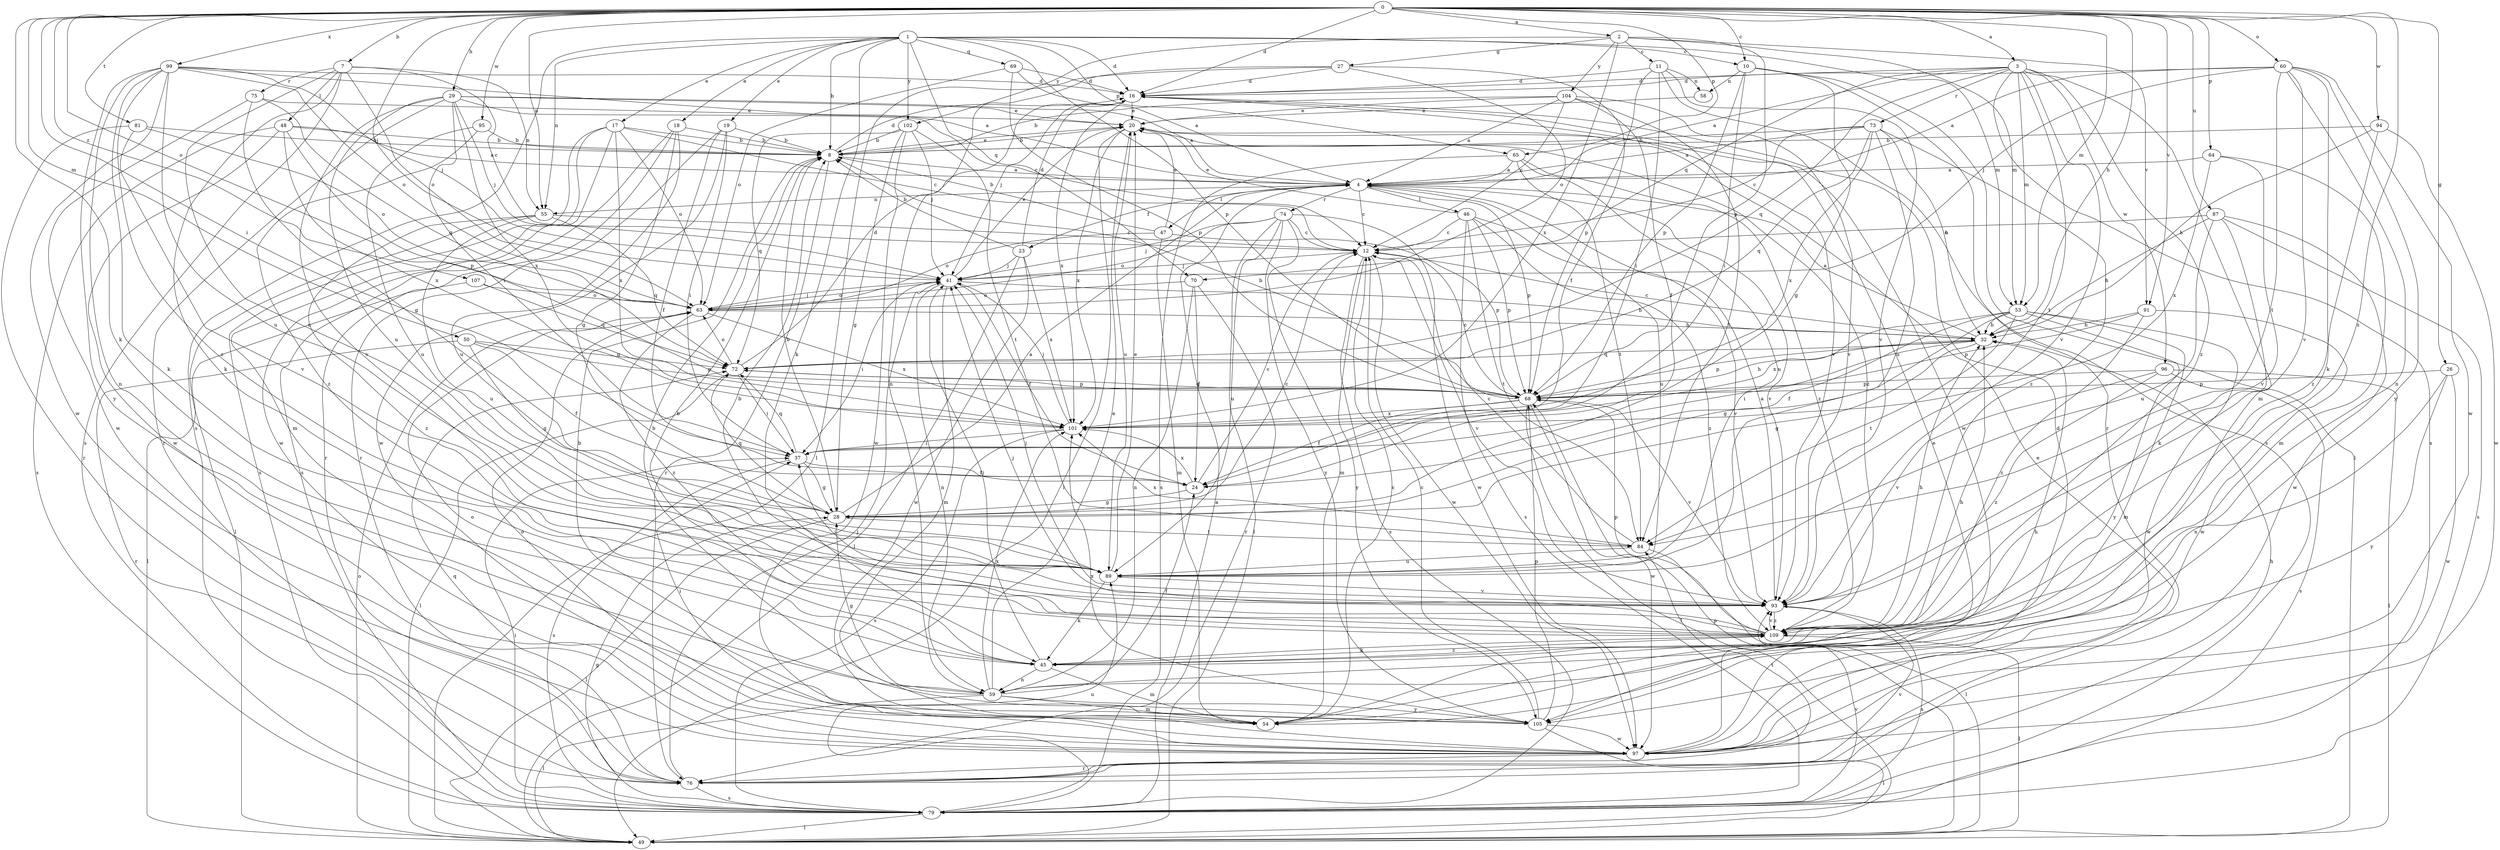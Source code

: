 strict digraph  {
0;
1;
2;
3;
4;
7;
8;
10;
11;
12;
16;
17;
18;
19;
20;
23;
24;
26;
27;
28;
29;
32;
37;
41;
45;
46;
47;
48;
49;
50;
53;
54;
55;
58;
59;
60;
63;
64;
65;
68;
69;
70;
72;
73;
74;
75;
76;
79;
81;
84;
87;
89;
91;
93;
94;
95;
96;
97;
99;
101;
102;
104;
105;
107;
109;
0 -> 2  [label=a];
0 -> 3  [label=a];
0 -> 7  [label=b];
0 -> 10  [label=c];
0 -> 16  [label=d];
0 -> 26  [label=g];
0 -> 29  [label=h];
0 -> 32  [label=h];
0 -> 37  [label=i];
0 -> 41  [label=j];
0 -> 45  [label=k];
0 -> 50  [label=m];
0 -> 53  [label=m];
0 -> 55  [label=n];
0 -> 60  [label=o];
0 -> 63  [label=o];
0 -> 64  [label=p];
0 -> 65  [label=p];
0 -> 81  [label=t];
0 -> 87  [label=u];
0 -> 91  [label=v];
0 -> 94  [label=w];
0 -> 95  [label=w];
0 -> 99  [label=x];
0 -> 107  [label=z];
0 -> 109  [label=z];
1 -> 8  [label=b];
1 -> 10  [label=c];
1 -> 16  [label=d];
1 -> 17  [label=e];
1 -> 18  [label=e];
1 -> 19  [label=e];
1 -> 45  [label=k];
1 -> 53  [label=m];
1 -> 55  [label=n];
1 -> 65  [label=p];
1 -> 68  [label=p];
1 -> 69  [label=q];
1 -> 70  [label=q];
1 -> 79  [label=s];
1 -> 102  [label=y];
2 -> 11  [label=c];
2 -> 27  [label=g];
2 -> 53  [label=m];
2 -> 68  [label=p];
2 -> 91  [label=v];
2 -> 101  [label=x];
2 -> 102  [label=y];
2 -> 104  [label=y];
3 -> 4  [label=a];
3 -> 16  [label=d];
3 -> 53  [label=m];
3 -> 54  [label=m];
3 -> 70  [label=q];
3 -> 72  [label=q];
3 -> 73  [label=r];
3 -> 79  [label=s];
3 -> 84  [label=t];
3 -> 93  [label=v];
3 -> 96  [label=w];
3 -> 109  [label=z];
4 -> 12  [label=c];
4 -> 23  [label=f];
4 -> 46  [label=l];
4 -> 47  [label=l];
4 -> 55  [label=n];
4 -> 68  [label=p];
4 -> 74  [label=r];
4 -> 89  [label=u];
4 -> 93  [label=v];
7 -> 12  [label=c];
7 -> 45  [label=k];
7 -> 48  [label=l];
7 -> 55  [label=n];
7 -> 63  [label=o];
7 -> 75  [label=r];
7 -> 79  [label=s];
7 -> 89  [label=u];
8 -> 4  [label=a];
8 -> 16  [label=d];
8 -> 20  [label=e];
8 -> 76  [label=r];
10 -> 28  [label=g];
10 -> 37  [label=i];
10 -> 49  [label=l];
10 -> 58  [label=n];
10 -> 68  [label=p];
10 -> 76  [label=r];
11 -> 16  [label=d];
11 -> 37  [label=i];
11 -> 58  [label=n];
11 -> 68  [label=p];
11 -> 79  [label=s];
11 -> 93  [label=v];
12 -> 41  [label=j];
12 -> 79  [label=s];
12 -> 93  [label=v];
12 -> 97  [label=w];
12 -> 105  [label=y];
16 -> 20  [label=e];
16 -> 41  [label=j];
16 -> 93  [label=v];
16 -> 97  [label=w];
16 -> 101  [label=x];
17 -> 8  [label=b];
17 -> 12  [label=c];
17 -> 54  [label=m];
17 -> 63  [label=o];
17 -> 79  [label=s];
17 -> 97  [label=w];
17 -> 101  [label=x];
18 -> 8  [label=b];
18 -> 28  [label=g];
18 -> 76  [label=r];
18 -> 79  [label=s];
18 -> 89  [label=u];
19 -> 8  [label=b];
19 -> 24  [label=f];
19 -> 37  [label=i];
19 -> 76  [label=r];
19 -> 97  [label=w];
20 -> 8  [label=b];
20 -> 49  [label=l];
20 -> 89  [label=u];
20 -> 101  [label=x];
20 -> 109  [label=z];
23 -> 8  [label=b];
23 -> 16  [label=d];
23 -> 41  [label=j];
23 -> 49  [label=l];
23 -> 97  [label=w];
23 -> 101  [label=x];
24 -> 12  [label=c];
24 -> 28  [label=g];
24 -> 101  [label=x];
26 -> 59  [label=n];
26 -> 68  [label=p];
26 -> 97  [label=w];
26 -> 105  [label=y];
27 -> 16  [label=d];
27 -> 24  [label=f];
27 -> 49  [label=l];
27 -> 59  [label=n];
27 -> 63  [label=o];
28 -> 4  [label=a];
28 -> 8  [label=b];
28 -> 12  [label=c];
28 -> 49  [label=l];
28 -> 72  [label=q];
28 -> 84  [label=t];
29 -> 4  [label=a];
29 -> 12  [label=c];
29 -> 20  [label=e];
29 -> 37  [label=i];
29 -> 41  [label=j];
29 -> 76  [label=r];
29 -> 89  [label=u];
29 -> 93  [label=v];
29 -> 101  [label=x];
32 -> 4  [label=a];
32 -> 12  [label=c];
32 -> 28  [label=g];
32 -> 37  [label=i];
32 -> 68  [label=p];
32 -> 72  [label=q];
37 -> 24  [label=f];
37 -> 28  [label=g];
37 -> 72  [label=q];
37 -> 79  [label=s];
41 -> 20  [label=e];
41 -> 24  [label=f];
41 -> 32  [label=h];
41 -> 37  [label=i];
41 -> 54  [label=m];
41 -> 59  [label=n];
41 -> 63  [label=o];
45 -> 8  [label=b];
45 -> 32  [label=h];
45 -> 41  [label=j];
45 -> 54  [label=m];
45 -> 59  [label=n];
45 -> 109  [label=z];
46 -> 12  [label=c];
46 -> 20  [label=e];
46 -> 68  [label=p];
46 -> 79  [label=s];
46 -> 84  [label=t];
46 -> 93  [label=v];
46 -> 109  [label=z];
47 -> 8  [label=b];
47 -> 20  [label=e];
47 -> 54  [label=m];
47 -> 63  [label=o];
47 -> 68  [label=p];
48 -> 4  [label=a];
48 -> 8  [label=b];
48 -> 68  [label=p];
48 -> 79  [label=s];
48 -> 97  [label=w];
48 -> 101  [label=x];
49 -> 63  [label=o];
49 -> 68  [label=p];
50 -> 24  [label=f];
50 -> 28  [label=g];
50 -> 68  [label=p];
50 -> 72  [label=q];
50 -> 76  [label=r];
53 -> 24  [label=f];
53 -> 28  [label=g];
53 -> 32  [label=h];
53 -> 54  [label=m];
53 -> 84  [label=t];
53 -> 97  [label=w];
53 -> 101  [label=x];
53 -> 105  [label=y];
54 -> 12  [label=c];
54 -> 32  [label=h];
54 -> 37  [label=i];
55 -> 12  [label=c];
55 -> 49  [label=l];
55 -> 72  [label=q];
55 -> 89  [label=u];
55 -> 109  [label=z];
58 -> 20  [label=e];
59 -> 8  [label=b];
59 -> 20  [label=e];
59 -> 24  [label=f];
59 -> 28  [label=g];
59 -> 49  [label=l];
59 -> 54  [label=m];
59 -> 101  [label=x];
59 -> 105  [label=y];
60 -> 4  [label=a];
60 -> 16  [label=d];
60 -> 41  [label=j];
60 -> 45  [label=k];
60 -> 59  [label=n];
60 -> 84  [label=t];
60 -> 93  [label=v];
60 -> 97  [label=w];
60 -> 105  [label=y];
63 -> 32  [label=h];
63 -> 41  [label=j];
63 -> 101  [label=x];
63 -> 109  [label=z];
64 -> 4  [label=a];
64 -> 54  [label=m];
64 -> 93  [label=v];
64 -> 101  [label=x];
65 -> 4  [label=a];
65 -> 79  [label=s];
65 -> 84  [label=t];
65 -> 89  [label=u];
65 -> 109  [label=z];
68 -> 8  [label=b];
68 -> 12  [label=c];
68 -> 24  [label=f];
68 -> 32  [label=h];
68 -> 49  [label=l];
68 -> 72  [label=q];
68 -> 93  [label=v];
68 -> 97  [label=w];
68 -> 101  [label=x];
69 -> 4  [label=a];
69 -> 16  [label=d];
69 -> 63  [label=o];
69 -> 68  [label=p];
70 -> 24  [label=f];
70 -> 59  [label=n];
70 -> 63  [label=o];
70 -> 76  [label=r];
72 -> 16  [label=d];
72 -> 37  [label=i];
72 -> 49  [label=l];
72 -> 63  [label=o];
72 -> 68  [label=p];
73 -> 4  [label=a];
73 -> 8  [label=b];
73 -> 12  [label=c];
73 -> 32  [label=h];
73 -> 72  [label=q];
73 -> 89  [label=u];
73 -> 101  [label=x];
73 -> 109  [label=z];
74 -> 12  [label=c];
74 -> 41  [label=j];
74 -> 49  [label=l];
74 -> 54  [label=m];
74 -> 63  [label=o];
74 -> 89  [label=u];
74 -> 97  [label=w];
74 -> 105  [label=y];
75 -> 20  [label=e];
75 -> 28  [label=g];
75 -> 72  [label=q];
75 -> 97  [label=w];
76 -> 20  [label=e];
76 -> 32  [label=h];
76 -> 41  [label=j];
76 -> 72  [label=q];
76 -> 79  [label=s];
76 -> 84  [label=t];
76 -> 93  [label=v];
79 -> 4  [label=a];
79 -> 28  [label=g];
79 -> 37  [label=i];
79 -> 49  [label=l];
79 -> 89  [label=u];
79 -> 93  [label=v];
81 -> 8  [label=b];
81 -> 63  [label=o];
81 -> 76  [label=r];
81 -> 93  [label=v];
84 -> 12  [label=c];
84 -> 49  [label=l];
84 -> 89  [label=u];
84 -> 101  [label=x];
87 -> 12  [label=c];
87 -> 32  [label=h];
87 -> 45  [label=k];
87 -> 79  [label=s];
87 -> 89  [label=u];
87 -> 97  [label=w];
89 -> 20  [label=e];
89 -> 45  [label=k];
89 -> 93  [label=v];
91 -> 32  [label=h];
91 -> 68  [label=p];
91 -> 97  [label=w];
91 -> 109  [label=z];
93 -> 4  [label=a];
93 -> 37  [label=i];
93 -> 41  [label=j];
93 -> 79  [label=s];
93 -> 109  [label=z];
94 -> 8  [label=b];
94 -> 32  [label=h];
94 -> 97  [label=w];
94 -> 109  [label=z];
95 -> 8  [label=b];
95 -> 89  [label=u];
95 -> 109  [label=z];
96 -> 49  [label=l];
96 -> 68  [label=p];
96 -> 79  [label=s];
96 -> 93  [label=v];
96 -> 109  [label=z];
97 -> 16  [label=d];
97 -> 20  [label=e];
97 -> 63  [label=o];
97 -> 76  [label=r];
99 -> 4  [label=a];
99 -> 16  [label=d];
99 -> 41  [label=j];
99 -> 45  [label=k];
99 -> 59  [label=n];
99 -> 63  [label=o];
99 -> 89  [label=u];
99 -> 97  [label=w];
99 -> 105  [label=y];
99 -> 109  [label=z];
101 -> 37  [label=i];
101 -> 41  [label=j];
101 -> 79  [label=s];
102 -> 8  [label=b];
102 -> 28  [label=g];
102 -> 41  [label=j];
102 -> 72  [label=q];
102 -> 84  [label=t];
102 -> 97  [label=w];
104 -> 4  [label=a];
104 -> 8  [label=b];
104 -> 12  [label=c];
104 -> 20  [label=e];
104 -> 24  [label=f];
104 -> 84  [label=t];
104 -> 93  [label=v];
105 -> 8  [label=b];
105 -> 12  [label=c];
105 -> 49  [label=l];
105 -> 63  [label=o];
105 -> 68  [label=p];
105 -> 97  [label=w];
105 -> 101  [label=x];
107 -> 49  [label=l];
107 -> 63  [label=o];
107 -> 72  [label=q];
109 -> 8  [label=b];
109 -> 32  [label=h];
109 -> 41  [label=j];
109 -> 45  [label=k];
109 -> 49  [label=l];
109 -> 68  [label=p];
109 -> 93  [label=v];
}
